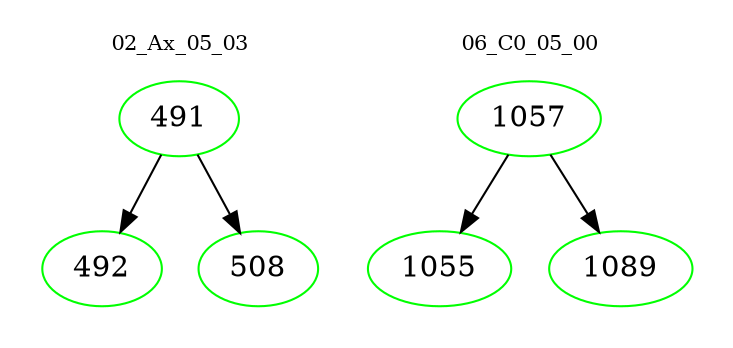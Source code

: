 digraph{
subgraph cluster_0 {
color = white
label = "02_Ax_05_03";
fontsize=10;
T0_491 [label="491", color="green"]
T0_491 -> T0_492 [color="black"]
T0_492 [label="492", color="green"]
T0_491 -> T0_508 [color="black"]
T0_508 [label="508", color="green"]
}
subgraph cluster_1 {
color = white
label = "06_C0_05_00";
fontsize=10;
T1_1057 [label="1057", color="green"]
T1_1057 -> T1_1055 [color="black"]
T1_1055 [label="1055", color="green"]
T1_1057 -> T1_1089 [color="black"]
T1_1089 [label="1089", color="green"]
}
}
